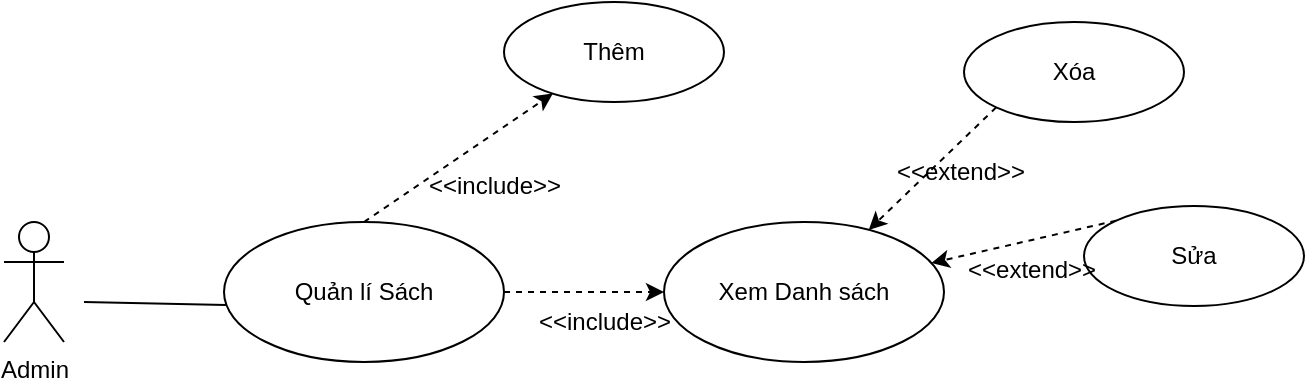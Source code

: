 <mxfile version="13.0.1" type="device" pages="12"><diagram name="Page-1" id="c4acf3e9-155e-7222-9cf6-157b1a14988f"><mxGraphModel dx="865" dy="431" grid="1" gridSize="10" guides="1" tooltips="1" connect="1" arrows="1" fold="1" page="1" pageScale="1" pageWidth="850" pageHeight="1100" background="#ffffff" math="0" shadow="0"><root><mxCell id="0"/><mxCell id="1" parent="0"/><mxCell id="jbD6sYAoawfKbjQrw2zP-99" value="Admin" style="shape=umlActor;verticalLabelPosition=bottom;labelBackgroundColor=#ffffff;verticalAlign=top;html=1;outlineConnect=0;" vertex="1" parent="1"><mxGeometry x="200" y="380" width="30" height="60" as="geometry"/></mxCell><mxCell id="jbD6sYAoawfKbjQrw2zP-100" value="Quản lí Sách" style="ellipse;whiteSpace=wrap;html=1;" vertex="1" parent="1"><mxGeometry x="310" y="380" width="140" height="70" as="geometry"/></mxCell><mxCell id="jbD6sYAoawfKbjQrw2zP-103" value="Xem Danh sách" style="ellipse;whiteSpace=wrap;html=1;" vertex="1" parent="1"><mxGeometry x="530" y="380" width="140" height="70" as="geometry"/></mxCell><mxCell id="jbD6sYAoawfKbjQrw2zP-104" value="Thêm" style="ellipse;whiteSpace=wrap;html=1;" vertex="1" parent="1"><mxGeometry x="450" y="270" width="110" height="50" as="geometry"/></mxCell><mxCell id="jbD6sYAoawfKbjQrw2zP-105" value="Xóa" style="ellipse;whiteSpace=wrap;html=1;" vertex="1" parent="1"><mxGeometry x="680" y="280" width="110" height="50" as="geometry"/></mxCell><mxCell id="jbD6sYAoawfKbjQrw2zP-106" value="Sửa" style="ellipse;whiteSpace=wrap;html=1;" vertex="1" parent="1"><mxGeometry x="740" y="372" width="110" height="50" as="geometry"/></mxCell><mxCell id="jbD6sYAoawfKbjQrw2zP-107" value="" style="endArrow=classic;html=1;strokeColor=#000000;exitX=1;exitY=0.5;exitDx=0;exitDy=0;entryX=0;entryY=0.5;entryDx=0;entryDy=0;dashed=1;" edge="1" parent="1" source="jbD6sYAoawfKbjQrw2zP-100" target="jbD6sYAoawfKbjQrw2zP-103"><mxGeometry width="50" height="50" relative="1" as="geometry"><mxPoint x="430" y="450" as="sourcePoint"/><mxPoint x="480" y="400" as="targetPoint"/></mxGeometry></mxCell><mxCell id="jbD6sYAoawfKbjQrw2zP-108" value="" style="endArrow=classic;html=1;strokeColor=#000000;exitX=0;exitY=1;exitDx=0;exitDy=0;dashed=1;" edge="1" parent="1" source="jbD6sYAoawfKbjQrw2zP-105" target="jbD6sYAoawfKbjQrw2zP-103"><mxGeometry width="50" height="50" relative="1" as="geometry"><mxPoint x="430" y="450" as="sourcePoint"/><mxPoint x="480" y="400" as="targetPoint"/></mxGeometry></mxCell><mxCell id="jbD6sYAoawfKbjQrw2zP-109" value="" style="endArrow=classic;html=1;strokeColor=#000000;exitX=0.5;exitY=0;exitDx=0;exitDy=0;dashed=1;" edge="1" parent="1" source="jbD6sYAoawfKbjQrw2zP-100" target="jbD6sYAoawfKbjQrw2zP-104"><mxGeometry width="50" height="50" relative="1" as="geometry"><mxPoint x="430" y="450" as="sourcePoint"/><mxPoint x="520" y="350" as="targetPoint"/></mxGeometry></mxCell><mxCell id="jbD6sYAoawfKbjQrw2zP-110" value="" style="endArrow=classic;html=1;strokeColor=#000000;exitX=0;exitY=0;exitDx=0;exitDy=0;dashed=1;" edge="1" parent="1" source="jbD6sYAoawfKbjQrw2zP-106" target="jbD6sYAoawfKbjQrw2zP-103"><mxGeometry width="50" height="50" relative="1" as="geometry"><mxPoint x="696.109" y="322.678" as="sourcePoint"/><mxPoint x="632.428" y="383.982" as="targetPoint"/><Array as="points"/></mxGeometry></mxCell><mxCell id="jbD6sYAoawfKbjQrw2zP-111" value="&amp;lt;&amp;lt;include&amp;gt;&amp;gt;" style="text;html=1;align=center;verticalAlign=middle;resizable=0;points=[];autosize=1;" vertex="1" parent="1"><mxGeometry x="405" y="352" width="80" height="20" as="geometry"/></mxCell><mxCell id="jbD6sYAoawfKbjQrw2zP-112" value="&amp;lt;&amp;lt;extend&amp;gt;&amp;gt;" style="text;html=1;align=center;verticalAlign=middle;resizable=0;points=[];autosize=1;" vertex="1" parent="1"><mxGeometry x="638" y="345" width="80" height="20" as="geometry"/></mxCell><mxCell id="jbD6sYAoawfKbjQrw2zP-113" value="&lt;!--StartFragment--&gt;&lt;span style=&quot;font-family: Helvetica; font-size: 12px; font-style: normal; font-variant-ligatures: normal; font-variant-caps: normal; font-weight: 400; letter-spacing: normal; orphans: 2; text-align: center; text-indent: 0px; text-transform: none; widows: 2; word-spacing: 0px; -webkit-text-stroke-width: 0px; text-decoration-style: initial; text-decoration-color: initial; float: none; display: inline !important;&quot;&gt;&amp;lt;&amp;lt;extend&amp;gt;&amp;gt;&lt;/span&gt;&lt;!--EndFragment--&gt;" style="text;whiteSpace=wrap;html=1;" vertex="1" parent="1"><mxGeometry x="680" y="390" width="70" height="20" as="geometry"/></mxCell><mxCell id="jbD6sYAoawfKbjQrw2zP-114" value="&amp;lt;&amp;lt;include&amp;gt;&amp;gt;" style="text;html=1;align=center;verticalAlign=middle;resizable=0;points=[];autosize=1;" vertex="1" parent="1"><mxGeometry x="460" y="420" width="80" height="20" as="geometry"/></mxCell><mxCell id="jbD6sYAoawfKbjQrw2zP-115" value="" style="endArrow=none;html=1;strokeColor=#000000;entryX=0.007;entryY=0.593;entryDx=0;entryDy=0;entryPerimeter=0;" edge="1" parent="1" target="jbD6sYAoawfKbjQrw2zP-100"><mxGeometry width="50" height="50" relative="1" as="geometry"><mxPoint x="240" y="420" as="sourcePoint"/><mxPoint x="500" y="400" as="targetPoint"/></mxGeometry></mxCell></root></mxGraphModel></diagram><diagram id="Wf-Vc-Rjgkbiqc6OMC97" name="Page-2"><mxGraphModel dx="1038" dy="517" grid="1" gridSize="10" guides="1" tooltips="1" connect="1" arrows="1" fold="1" page="1" pageScale="1" pageWidth="850" pageHeight="1100" math="0" shadow="0"><root><mxCell id="SxlWg1Un7skAPeyWXFh6-0"/><mxCell id="SxlWg1Un7skAPeyWXFh6-1" parent="SxlWg1Un7skAPeyWXFh6-0"/><mxCell id="NM6hofW1xX41K6NjBODS-0" value="Admin" style="shape=umlActor;verticalLabelPosition=bottom;labelBackgroundColor=#ffffff;verticalAlign=top;html=1;outlineConnect=0;" vertex="1" parent="SxlWg1Un7skAPeyWXFh6-1"><mxGeometry x="130" y="310" width="30" height="60" as="geometry"/></mxCell><mxCell id="NM6hofW1xX41K6NjBODS-1" value="Quản Lí Loại Sách" style="ellipse;whiteSpace=wrap;html=1;" vertex="1" parent="SxlWg1Un7skAPeyWXFh6-1"><mxGeometry x="240" y="310" width="140" height="70" as="geometry"/></mxCell><mxCell id="NM6hofW1xX41K6NjBODS-2" value="Xem Danh sách" style="ellipse;whiteSpace=wrap;html=1;" vertex="1" parent="SxlWg1Un7skAPeyWXFh6-1"><mxGeometry x="460" y="310" width="140" height="70" as="geometry"/></mxCell><mxCell id="NM6hofW1xX41K6NjBODS-3" value="Thêm" style="ellipse;whiteSpace=wrap;html=1;" vertex="1" parent="SxlWg1Un7skAPeyWXFh6-1"><mxGeometry x="380" y="200" width="110" height="50" as="geometry"/></mxCell><mxCell id="NM6hofW1xX41K6NjBODS-4" value="Xóa" style="ellipse;whiteSpace=wrap;html=1;" vertex="1" parent="SxlWg1Un7skAPeyWXFh6-1"><mxGeometry x="610" y="210" width="110" height="50" as="geometry"/></mxCell><mxCell id="NM6hofW1xX41K6NjBODS-5" value="Sửa" style="ellipse;whiteSpace=wrap;html=1;" vertex="1" parent="SxlWg1Un7skAPeyWXFh6-1"><mxGeometry x="670" y="302" width="110" height="50" as="geometry"/></mxCell><mxCell id="NM6hofW1xX41K6NjBODS-6" value="" style="endArrow=classic;html=1;strokeColor=#000000;exitX=1;exitY=0.5;exitDx=0;exitDy=0;entryX=0;entryY=0.5;entryDx=0;entryDy=0;dashed=1;" edge="1" parent="SxlWg1Un7skAPeyWXFh6-1" source="NM6hofW1xX41K6NjBODS-1" target="NM6hofW1xX41K6NjBODS-2"><mxGeometry width="50" height="50" relative="1" as="geometry"><mxPoint x="360" y="380" as="sourcePoint"/><mxPoint x="410" y="330" as="targetPoint"/></mxGeometry></mxCell><mxCell id="NM6hofW1xX41K6NjBODS-7" value="" style="endArrow=classic;html=1;strokeColor=#000000;exitX=0;exitY=1;exitDx=0;exitDy=0;dashed=1;" edge="1" parent="SxlWg1Un7skAPeyWXFh6-1" source="NM6hofW1xX41K6NjBODS-4" target="NM6hofW1xX41K6NjBODS-2"><mxGeometry width="50" height="50" relative="1" as="geometry"><mxPoint x="360" y="380" as="sourcePoint"/><mxPoint x="410" y="330" as="targetPoint"/></mxGeometry></mxCell><mxCell id="NM6hofW1xX41K6NjBODS-8" value="" style="endArrow=classic;html=1;strokeColor=#000000;exitX=0.5;exitY=0;exitDx=0;exitDy=0;dashed=1;" edge="1" parent="SxlWg1Un7skAPeyWXFh6-1" source="NM6hofW1xX41K6NjBODS-1" target="NM6hofW1xX41K6NjBODS-3"><mxGeometry width="50" height="50" relative="1" as="geometry"><mxPoint x="360" y="380" as="sourcePoint"/><mxPoint x="450" y="280" as="targetPoint"/></mxGeometry></mxCell><mxCell id="NM6hofW1xX41K6NjBODS-9" value="" style="endArrow=classic;html=1;strokeColor=#000000;exitX=0;exitY=0;exitDx=0;exitDy=0;dashed=1;" edge="1" parent="SxlWg1Un7skAPeyWXFh6-1" source="NM6hofW1xX41K6NjBODS-5" target="NM6hofW1xX41K6NjBODS-2"><mxGeometry width="50" height="50" relative="1" as="geometry"><mxPoint x="626.109" y="252.678" as="sourcePoint"/><mxPoint x="562.428" y="313.982" as="targetPoint"/><Array as="points"/></mxGeometry></mxCell><mxCell id="NM6hofW1xX41K6NjBODS-10" value="&amp;lt;&amp;lt;include&amp;gt;&amp;gt;" style="text;html=1;align=center;verticalAlign=middle;resizable=0;points=[];autosize=1;" vertex="1" parent="SxlWg1Un7skAPeyWXFh6-1"><mxGeometry x="335" y="282" width="80" height="20" as="geometry"/></mxCell><mxCell id="NM6hofW1xX41K6NjBODS-11" value="&amp;lt;&amp;lt;extend&amp;gt;&amp;gt;" style="text;html=1;align=center;verticalAlign=middle;resizable=0;points=[];autosize=1;" vertex="1" parent="SxlWg1Un7skAPeyWXFh6-1"><mxGeometry x="568" y="275" width="80" height="20" as="geometry"/></mxCell><mxCell id="NM6hofW1xX41K6NjBODS-12" value="&lt;!--StartFragment--&gt;&lt;span style=&quot;font-family: Helvetica; font-size: 12px; font-style: normal; font-variant-ligatures: normal; font-variant-caps: normal; font-weight: 400; letter-spacing: normal; orphans: 2; text-align: center; text-indent: 0px; text-transform: none; widows: 2; word-spacing: 0px; -webkit-text-stroke-width: 0px; text-decoration-style: initial; text-decoration-color: initial; float: none; display: inline !important;&quot;&gt;&amp;lt;&amp;lt;extend&amp;gt;&amp;gt;&lt;/span&gt;&lt;!--EndFragment--&gt;" style="text;whiteSpace=wrap;html=1;" vertex="1" parent="SxlWg1Un7skAPeyWXFh6-1"><mxGeometry x="610" y="320" width="70" height="20" as="geometry"/></mxCell><mxCell id="NM6hofW1xX41K6NjBODS-13" value="&amp;lt;&amp;lt;include&amp;gt;&amp;gt;" style="text;html=1;align=center;verticalAlign=middle;resizable=0;points=[];autosize=1;" vertex="1" parent="SxlWg1Un7skAPeyWXFh6-1"><mxGeometry x="390" y="350" width="80" height="20" as="geometry"/></mxCell><mxCell id="NM6hofW1xX41K6NjBODS-14" value="" style="endArrow=none;html=1;strokeColor=#000000;entryX=0.007;entryY=0.593;entryDx=0;entryDy=0;entryPerimeter=0;" edge="1" parent="SxlWg1Un7skAPeyWXFh6-1" target="NM6hofW1xX41K6NjBODS-1"><mxGeometry width="50" height="50" relative="1" as="geometry"><mxPoint x="170" y="350" as="sourcePoint"/><mxPoint x="430" y="330" as="targetPoint"/></mxGeometry></mxCell></root></mxGraphModel></diagram><diagram id="cdxRzJ8yLukEuLKAxQIX" name="Page-3"><mxGraphModel dx="1038" dy="517" grid="1" gridSize="10" guides="1" tooltips="1" connect="1" arrows="1" fold="1" page="1" pageScale="1" pageWidth="850" pageHeight="1100" math="0" shadow="0"><root><mxCell id="iSAUdA_kOxCw7tRsU_wF-0"/><mxCell id="iSAUdA_kOxCw7tRsU_wF-1" parent="iSAUdA_kOxCw7tRsU_wF-0"/><mxCell id="iSAUdA_kOxCw7tRsU_wF-2" value="Admin" style="shape=umlActor;verticalLabelPosition=bottom;labelBackgroundColor=#ffffff;verticalAlign=top;html=1;outlineConnect=0;" vertex="1" parent="iSAUdA_kOxCw7tRsU_wF-1"><mxGeometry x="160" y="290" width="30" height="60" as="geometry"/></mxCell><mxCell id="iSAUdA_kOxCw7tRsU_wF-3" value="Quản lí Nhà cung cấp" style="ellipse;whiteSpace=wrap;html=1;" vertex="1" parent="iSAUdA_kOxCw7tRsU_wF-1"><mxGeometry x="270" y="290" width="140" height="70" as="geometry"/></mxCell><mxCell id="iSAUdA_kOxCw7tRsU_wF-4" value="Xem Danh sách" style="ellipse;whiteSpace=wrap;html=1;" vertex="1" parent="iSAUdA_kOxCw7tRsU_wF-1"><mxGeometry x="490" y="290" width="140" height="70" as="geometry"/></mxCell><mxCell id="iSAUdA_kOxCw7tRsU_wF-5" value="Thêm" style="ellipse;whiteSpace=wrap;html=1;" vertex="1" parent="iSAUdA_kOxCw7tRsU_wF-1"><mxGeometry x="410" y="180" width="110" height="50" as="geometry"/></mxCell><mxCell id="iSAUdA_kOxCw7tRsU_wF-6" value="Xóa" style="ellipse;whiteSpace=wrap;html=1;" vertex="1" parent="iSAUdA_kOxCw7tRsU_wF-1"><mxGeometry x="640" y="190" width="110" height="50" as="geometry"/></mxCell><mxCell id="iSAUdA_kOxCw7tRsU_wF-7" value="Sửa" style="ellipse;whiteSpace=wrap;html=1;" vertex="1" parent="iSAUdA_kOxCw7tRsU_wF-1"><mxGeometry x="700" y="282" width="110" height="50" as="geometry"/></mxCell><mxCell id="iSAUdA_kOxCw7tRsU_wF-8" value="" style="endArrow=classic;html=1;strokeColor=#000000;exitX=1;exitY=0.5;exitDx=0;exitDy=0;entryX=0;entryY=0.5;entryDx=0;entryDy=0;dashed=1;" edge="1" parent="iSAUdA_kOxCw7tRsU_wF-1" source="iSAUdA_kOxCw7tRsU_wF-3" target="iSAUdA_kOxCw7tRsU_wF-4"><mxGeometry width="50" height="50" relative="1" as="geometry"><mxPoint x="390" y="360" as="sourcePoint"/><mxPoint x="440" y="310" as="targetPoint"/></mxGeometry></mxCell><mxCell id="iSAUdA_kOxCw7tRsU_wF-9" value="" style="endArrow=classic;html=1;strokeColor=#000000;exitX=0;exitY=1;exitDx=0;exitDy=0;dashed=1;" edge="1" parent="iSAUdA_kOxCw7tRsU_wF-1" source="iSAUdA_kOxCw7tRsU_wF-6" target="iSAUdA_kOxCw7tRsU_wF-4"><mxGeometry width="50" height="50" relative="1" as="geometry"><mxPoint x="390" y="360" as="sourcePoint"/><mxPoint x="440" y="310" as="targetPoint"/></mxGeometry></mxCell><mxCell id="iSAUdA_kOxCw7tRsU_wF-10" value="" style="endArrow=classic;html=1;strokeColor=#000000;exitX=0.5;exitY=0;exitDx=0;exitDy=0;dashed=1;" edge="1" parent="iSAUdA_kOxCw7tRsU_wF-1" source="iSAUdA_kOxCw7tRsU_wF-3" target="iSAUdA_kOxCw7tRsU_wF-5"><mxGeometry width="50" height="50" relative="1" as="geometry"><mxPoint x="390" y="360" as="sourcePoint"/><mxPoint x="480" y="260" as="targetPoint"/></mxGeometry></mxCell><mxCell id="iSAUdA_kOxCw7tRsU_wF-11" value="" style="endArrow=classic;html=1;strokeColor=#000000;exitX=0;exitY=0;exitDx=0;exitDy=0;dashed=1;" edge="1" parent="iSAUdA_kOxCw7tRsU_wF-1" source="iSAUdA_kOxCw7tRsU_wF-7" target="iSAUdA_kOxCw7tRsU_wF-4"><mxGeometry width="50" height="50" relative="1" as="geometry"><mxPoint x="656.109" y="232.678" as="sourcePoint"/><mxPoint x="592.428" y="293.982" as="targetPoint"/><Array as="points"/></mxGeometry></mxCell><mxCell id="iSAUdA_kOxCw7tRsU_wF-12" value="&amp;lt;&amp;lt;include&amp;gt;&amp;gt;" style="text;html=1;align=center;verticalAlign=middle;resizable=0;points=[];autosize=1;" vertex="1" parent="iSAUdA_kOxCw7tRsU_wF-1"><mxGeometry x="365" y="262" width="80" height="20" as="geometry"/></mxCell><mxCell id="iSAUdA_kOxCw7tRsU_wF-13" value="&amp;lt;&amp;lt;extend&amp;gt;&amp;gt;" style="text;html=1;align=center;verticalAlign=middle;resizable=0;points=[];autosize=1;" vertex="1" parent="iSAUdA_kOxCw7tRsU_wF-1"><mxGeometry x="598" y="255" width="80" height="20" as="geometry"/></mxCell><mxCell id="iSAUdA_kOxCw7tRsU_wF-14" value="&lt;!--StartFragment--&gt;&lt;span style=&quot;font-family: Helvetica; font-size: 12px; font-style: normal; font-variant-ligatures: normal; font-variant-caps: normal; font-weight: 400; letter-spacing: normal; orphans: 2; text-align: center; text-indent: 0px; text-transform: none; widows: 2; word-spacing: 0px; -webkit-text-stroke-width: 0px; text-decoration-style: initial; text-decoration-color: initial; float: none; display: inline !important;&quot;&gt;&amp;lt;&amp;lt;extend&amp;gt;&amp;gt;&lt;/span&gt;&lt;!--EndFragment--&gt;" style="text;whiteSpace=wrap;html=1;" vertex="1" parent="iSAUdA_kOxCw7tRsU_wF-1"><mxGeometry x="640" y="300" width="70" height="20" as="geometry"/></mxCell><mxCell id="iSAUdA_kOxCw7tRsU_wF-15" value="&amp;lt;&amp;lt;include&amp;gt;&amp;gt;" style="text;html=1;align=center;verticalAlign=middle;resizable=0;points=[];autosize=1;" vertex="1" parent="iSAUdA_kOxCw7tRsU_wF-1"><mxGeometry x="420" y="330" width="80" height="20" as="geometry"/></mxCell><mxCell id="iSAUdA_kOxCw7tRsU_wF-16" value="" style="endArrow=none;html=1;strokeColor=#000000;entryX=0.007;entryY=0.593;entryDx=0;entryDy=0;entryPerimeter=0;" edge="1" parent="iSAUdA_kOxCw7tRsU_wF-1" target="iSAUdA_kOxCw7tRsU_wF-3"><mxGeometry width="50" height="50" relative="1" as="geometry"><mxPoint x="200" y="330" as="sourcePoint"/><mxPoint x="460" y="310" as="targetPoint"/></mxGeometry></mxCell></root></mxGraphModel></diagram><diagram id="rJP5gF_G69ZTBEsstS2F" name="Page-4"><mxGraphModel dx="1038" dy="517" grid="1" gridSize="10" guides="1" tooltips="1" connect="1" arrows="1" fold="1" page="1" pageScale="1" pageWidth="850" pageHeight="1100" math="0" shadow="0"><root><mxCell id="4O3QzCVzomhBlYoW7ul7-0"/><mxCell id="4O3QzCVzomhBlYoW7ul7-1" parent="4O3QzCVzomhBlYoW7ul7-0"/><mxCell id="4O3QzCVzomhBlYoW7ul7-2" value="Admin" style="shape=umlActor;verticalLabelPosition=bottom;labelBackgroundColor=#ffffff;verticalAlign=top;html=1;outlineConnect=0;" vertex="1" parent="4O3QzCVzomhBlYoW7ul7-1"><mxGeometry x="160" y="290" width="30" height="60" as="geometry"/></mxCell><mxCell id="4O3QzCVzomhBlYoW7ul7-3" value="Quản lí NXB" style="ellipse;whiteSpace=wrap;html=1;" vertex="1" parent="4O3QzCVzomhBlYoW7ul7-1"><mxGeometry x="270" y="290" width="140" height="70" as="geometry"/></mxCell><mxCell id="4O3QzCVzomhBlYoW7ul7-4" value="Xem Danh sách" style="ellipse;whiteSpace=wrap;html=1;" vertex="1" parent="4O3QzCVzomhBlYoW7ul7-1"><mxGeometry x="490" y="290" width="140" height="70" as="geometry"/></mxCell><mxCell id="4O3QzCVzomhBlYoW7ul7-5" value="Thêm" style="ellipse;whiteSpace=wrap;html=1;" vertex="1" parent="4O3QzCVzomhBlYoW7ul7-1"><mxGeometry x="410" y="180" width="110" height="50" as="geometry"/></mxCell><mxCell id="4O3QzCVzomhBlYoW7ul7-6" value="Xóa" style="ellipse;whiteSpace=wrap;html=1;" vertex="1" parent="4O3QzCVzomhBlYoW7ul7-1"><mxGeometry x="640" y="190" width="110" height="50" as="geometry"/></mxCell><mxCell id="4O3QzCVzomhBlYoW7ul7-7" value="Sửa" style="ellipse;whiteSpace=wrap;html=1;" vertex="1" parent="4O3QzCVzomhBlYoW7ul7-1"><mxGeometry x="700" y="282" width="110" height="50" as="geometry"/></mxCell><mxCell id="4O3QzCVzomhBlYoW7ul7-8" value="" style="endArrow=classic;html=1;strokeColor=#000000;exitX=1;exitY=0.5;exitDx=0;exitDy=0;entryX=0;entryY=0.5;entryDx=0;entryDy=0;dashed=1;" edge="1" parent="4O3QzCVzomhBlYoW7ul7-1" source="4O3QzCVzomhBlYoW7ul7-3" target="4O3QzCVzomhBlYoW7ul7-4"><mxGeometry width="50" height="50" relative="1" as="geometry"><mxPoint x="390" y="360" as="sourcePoint"/><mxPoint x="440" y="310" as="targetPoint"/></mxGeometry></mxCell><mxCell id="4O3QzCVzomhBlYoW7ul7-9" value="" style="endArrow=classic;html=1;strokeColor=#000000;exitX=0;exitY=1;exitDx=0;exitDy=0;dashed=1;" edge="1" parent="4O3QzCVzomhBlYoW7ul7-1" source="4O3QzCVzomhBlYoW7ul7-6" target="4O3QzCVzomhBlYoW7ul7-4"><mxGeometry width="50" height="50" relative="1" as="geometry"><mxPoint x="390" y="360" as="sourcePoint"/><mxPoint x="440" y="310" as="targetPoint"/></mxGeometry></mxCell><mxCell id="4O3QzCVzomhBlYoW7ul7-10" value="" style="endArrow=classic;html=1;strokeColor=#000000;exitX=0.5;exitY=0;exitDx=0;exitDy=0;dashed=1;" edge="1" parent="4O3QzCVzomhBlYoW7ul7-1" source="4O3QzCVzomhBlYoW7ul7-3" target="4O3QzCVzomhBlYoW7ul7-5"><mxGeometry width="50" height="50" relative="1" as="geometry"><mxPoint x="390" y="360" as="sourcePoint"/><mxPoint x="480" y="260" as="targetPoint"/></mxGeometry></mxCell><mxCell id="4O3QzCVzomhBlYoW7ul7-11" value="" style="endArrow=classic;html=1;strokeColor=#000000;exitX=0;exitY=0;exitDx=0;exitDy=0;dashed=1;" edge="1" parent="4O3QzCVzomhBlYoW7ul7-1" source="4O3QzCVzomhBlYoW7ul7-7" target="4O3QzCVzomhBlYoW7ul7-4"><mxGeometry width="50" height="50" relative="1" as="geometry"><mxPoint x="656.109" y="232.678" as="sourcePoint"/><mxPoint x="592.428" y="293.982" as="targetPoint"/><Array as="points"/></mxGeometry></mxCell><mxCell id="4O3QzCVzomhBlYoW7ul7-12" value="&amp;lt;&amp;lt;include&amp;gt;&amp;gt;" style="text;html=1;align=center;verticalAlign=middle;resizable=0;points=[];autosize=1;" vertex="1" parent="4O3QzCVzomhBlYoW7ul7-1"><mxGeometry x="365" y="262" width="80" height="20" as="geometry"/></mxCell><mxCell id="4O3QzCVzomhBlYoW7ul7-13" value="&amp;lt;&amp;lt;extend&amp;gt;&amp;gt;" style="text;html=1;align=center;verticalAlign=middle;resizable=0;points=[];autosize=1;" vertex="1" parent="4O3QzCVzomhBlYoW7ul7-1"><mxGeometry x="598" y="255" width="80" height="20" as="geometry"/></mxCell><mxCell id="4O3QzCVzomhBlYoW7ul7-14" value="&lt;!--StartFragment--&gt;&lt;span style=&quot;font-family: Helvetica; font-size: 12px; font-style: normal; font-variant-ligatures: normal; font-variant-caps: normal; font-weight: 400; letter-spacing: normal; orphans: 2; text-align: center; text-indent: 0px; text-transform: none; widows: 2; word-spacing: 0px; -webkit-text-stroke-width: 0px; text-decoration-style: initial; text-decoration-color: initial; float: none; display: inline !important;&quot;&gt;&amp;lt;&amp;lt;extend&amp;gt;&amp;gt;&lt;/span&gt;&lt;!--EndFragment--&gt;" style="text;whiteSpace=wrap;html=1;" vertex="1" parent="4O3QzCVzomhBlYoW7ul7-1"><mxGeometry x="640" y="300" width="70" height="20" as="geometry"/></mxCell><mxCell id="4O3QzCVzomhBlYoW7ul7-15" value="&amp;lt;&amp;lt;include&amp;gt;&amp;gt;" style="text;html=1;align=center;verticalAlign=middle;resizable=0;points=[];autosize=1;" vertex="1" parent="4O3QzCVzomhBlYoW7ul7-1"><mxGeometry x="420" y="330" width="80" height="20" as="geometry"/></mxCell><mxCell id="4O3QzCVzomhBlYoW7ul7-16" value="" style="endArrow=none;html=1;strokeColor=#000000;entryX=0.007;entryY=0.593;entryDx=0;entryDy=0;entryPerimeter=0;" edge="1" parent="4O3QzCVzomhBlYoW7ul7-1" target="4O3QzCVzomhBlYoW7ul7-3"><mxGeometry width="50" height="50" relative="1" as="geometry"><mxPoint x="200" y="330" as="sourcePoint"/><mxPoint x="460" y="310" as="targetPoint"/></mxGeometry></mxCell></root></mxGraphModel></diagram><diagram id="_dqrVwtXA0xnr4QL7-l6" name="Page-5"><mxGraphModel dx="1038" dy="517" grid="1" gridSize="10" guides="1" tooltips="1" connect="1" arrows="1" fold="1" page="1" pageScale="1" pageWidth="850" pageHeight="1100" math="0" shadow="0"><root><mxCell id="k6FIVsydww4Mp2KOSmhl-0"/><mxCell id="k6FIVsydww4Mp2KOSmhl-1" parent="k6FIVsydww4Mp2KOSmhl-0"/><mxCell id="k6FIVsydww4Mp2KOSmhl-2" value="Admin" style="shape=umlActor;verticalLabelPosition=bottom;labelBackgroundColor=#ffffff;verticalAlign=top;html=1;outlineConnect=0;" vertex="1" parent="k6FIVsydww4Mp2KOSmhl-1"><mxGeometry x="160" y="290" width="30" height="60" as="geometry"/></mxCell><mxCell id="k6FIVsydww4Mp2KOSmhl-3" value="Quản lí tài khoản" style="ellipse;whiteSpace=wrap;html=1;" vertex="1" parent="k6FIVsydww4Mp2KOSmhl-1"><mxGeometry x="270" y="290" width="140" height="70" as="geometry"/></mxCell><mxCell id="k6FIVsydww4Mp2KOSmhl-4" value="Xem Danh sách" style="ellipse;whiteSpace=wrap;html=1;" vertex="1" parent="k6FIVsydww4Mp2KOSmhl-1"><mxGeometry x="490" y="290" width="140" height="70" as="geometry"/></mxCell><mxCell id="k6FIVsydww4Mp2KOSmhl-5" value="Thêm" style="ellipse;whiteSpace=wrap;html=1;" vertex="1" parent="k6FIVsydww4Mp2KOSmhl-1"><mxGeometry x="370" y="160" width="110" height="50" as="geometry"/></mxCell><mxCell id="k6FIVsydww4Mp2KOSmhl-6" value="Xóa" style="ellipse;whiteSpace=wrap;html=1;" vertex="1" parent="k6FIVsydww4Mp2KOSmhl-1"><mxGeometry x="640" y="190" width="110" height="50" as="geometry"/></mxCell><mxCell id="k6FIVsydww4Mp2KOSmhl-7" value="Sửa" style="ellipse;whiteSpace=wrap;html=1;" vertex="1" parent="k6FIVsydww4Mp2KOSmhl-1"><mxGeometry x="700" y="282" width="110" height="50" as="geometry"/></mxCell><mxCell id="k6FIVsydww4Mp2KOSmhl-8" value="" style="endArrow=classic;html=1;strokeColor=#000000;exitX=1;exitY=0.5;exitDx=0;exitDy=0;entryX=0;entryY=0.5;entryDx=0;entryDy=0;dashed=1;" edge="1" parent="k6FIVsydww4Mp2KOSmhl-1" source="k6FIVsydww4Mp2KOSmhl-3" target="k6FIVsydww4Mp2KOSmhl-4"><mxGeometry width="50" height="50" relative="1" as="geometry"><mxPoint x="390" y="360" as="sourcePoint"/><mxPoint x="440" y="310" as="targetPoint"/></mxGeometry></mxCell><mxCell id="k6FIVsydww4Mp2KOSmhl-9" value="" style="endArrow=classic;html=1;strokeColor=#000000;exitX=0;exitY=1;exitDx=0;exitDy=0;dashed=1;" edge="1" parent="k6FIVsydww4Mp2KOSmhl-1" source="k6FIVsydww4Mp2KOSmhl-6" target="k6FIVsydww4Mp2KOSmhl-4"><mxGeometry width="50" height="50" relative="1" as="geometry"><mxPoint x="390" y="360" as="sourcePoint"/><mxPoint x="440" y="310" as="targetPoint"/></mxGeometry></mxCell><mxCell id="k6FIVsydww4Mp2KOSmhl-10" value="" style="endArrow=classic;html=1;strokeColor=#000000;exitX=0.5;exitY=0;exitDx=0;exitDy=0;dashed=1;" edge="1" parent="k6FIVsydww4Mp2KOSmhl-1" source="k6FIVsydww4Mp2KOSmhl-3" target="k6FIVsydww4Mp2KOSmhl-5"><mxGeometry width="50" height="50" relative="1" as="geometry"><mxPoint x="390" y="360" as="sourcePoint"/><mxPoint x="480" y="260" as="targetPoint"/></mxGeometry></mxCell><mxCell id="k6FIVsydww4Mp2KOSmhl-11" value="" style="endArrow=classic;html=1;strokeColor=#000000;exitX=0;exitY=0;exitDx=0;exitDy=0;dashed=1;" edge="1" parent="k6FIVsydww4Mp2KOSmhl-1" source="k6FIVsydww4Mp2KOSmhl-7" target="k6FIVsydww4Mp2KOSmhl-4"><mxGeometry width="50" height="50" relative="1" as="geometry"><mxPoint x="656.109" y="232.678" as="sourcePoint"/><mxPoint x="592.428" y="293.982" as="targetPoint"/><Array as="points"/></mxGeometry></mxCell><mxCell id="k6FIVsydww4Mp2KOSmhl-12" value="&amp;lt;&amp;lt;include&amp;gt;&amp;gt;" style="text;html=1;align=center;verticalAlign=middle;resizable=0;points=[];autosize=1;" vertex="1" parent="k6FIVsydww4Mp2KOSmhl-1"><mxGeometry x="365" y="262" width="80" height="20" as="geometry"/></mxCell><mxCell id="k6FIVsydww4Mp2KOSmhl-13" value="&amp;lt;&amp;lt;extend&amp;gt;&amp;gt;" style="text;html=1;align=center;verticalAlign=middle;resizable=0;points=[];autosize=1;" vertex="1" parent="k6FIVsydww4Mp2KOSmhl-1"><mxGeometry x="598" y="255" width="80" height="20" as="geometry"/></mxCell><mxCell id="k6FIVsydww4Mp2KOSmhl-14" value="&lt;!--StartFragment--&gt;&lt;span style=&quot;font-family: Helvetica; font-size: 12px; font-style: normal; font-variant-ligatures: normal; font-variant-caps: normal; font-weight: 400; letter-spacing: normal; orphans: 2; text-align: center; text-indent: 0px; text-transform: none; widows: 2; word-spacing: 0px; -webkit-text-stroke-width: 0px; text-decoration-style: initial; text-decoration-color: initial; float: none; display: inline !important;&quot;&gt;&amp;lt;&amp;lt;extend&amp;gt;&amp;gt;&lt;/span&gt;&lt;!--EndFragment--&gt;" style="text;whiteSpace=wrap;html=1;" vertex="1" parent="k6FIVsydww4Mp2KOSmhl-1"><mxGeometry x="640" y="300" width="70" height="20" as="geometry"/></mxCell><mxCell id="k6FIVsydww4Mp2KOSmhl-15" value="&amp;lt;&amp;lt;include&amp;gt;&amp;gt;" style="text;html=1;align=center;verticalAlign=middle;resizable=0;points=[];autosize=1;" vertex="1" parent="k6FIVsydww4Mp2KOSmhl-1"><mxGeometry x="420" y="330" width="80" height="20" as="geometry"/></mxCell><mxCell id="k6FIVsydww4Mp2KOSmhl-16" value="" style="endArrow=none;html=1;strokeColor=#000000;entryX=0.007;entryY=0.593;entryDx=0;entryDy=0;entryPerimeter=0;" edge="1" parent="k6FIVsydww4Mp2KOSmhl-1" target="k6FIVsydww4Mp2KOSmhl-3"><mxGeometry width="50" height="50" relative="1" as="geometry"><mxPoint x="200" y="330" as="sourcePoint"/><mxPoint x="460" y="310" as="targetPoint"/></mxGeometry></mxCell></root></mxGraphModel></diagram><diagram id="EGq_CGknI8vQ-nsxzfCn" name="Page-6"><mxGraphModel dx="1038" dy="517" grid="1" gridSize="10" guides="1" tooltips="1" connect="1" arrows="1" fold="1" page="1" pageScale="1" pageWidth="850" pageHeight="1100" math="0" shadow="0"><root><mxCell id="RVVx00Jl1PxXXY42wlV4-0"/><mxCell id="RVVx00Jl1PxXXY42wlV4-1" parent="RVVx00Jl1PxXXY42wlV4-0"/><mxCell id="SjxvYk7r8lFGbj4Ly-X8-0" value="Admin" style="shape=umlActor;verticalLabelPosition=bottom;labelBackgroundColor=#ffffff;verticalAlign=top;html=1;outlineConnect=0;" vertex="1" parent="RVVx00Jl1PxXXY42wlV4-1"><mxGeometry x="160" y="290" width="30" height="60" as="geometry"/></mxCell><mxCell id="SjxvYk7r8lFGbj4Ly-X8-1" value="quản lí hóa đơn" style="ellipse;whiteSpace=wrap;html=1;" vertex="1" parent="RVVx00Jl1PxXXY42wlV4-1"><mxGeometry x="270" y="290" width="140" height="70" as="geometry"/></mxCell><mxCell id="SjxvYk7r8lFGbj4Ly-X8-2" value="Xem Danh sách" style="ellipse;whiteSpace=wrap;html=1;" vertex="1" parent="RVVx00Jl1PxXXY42wlV4-1"><mxGeometry x="490" y="290" width="140" height="70" as="geometry"/></mxCell><mxCell id="SjxvYk7r8lFGbj4Ly-X8-4" value="Xóa" style="ellipse;whiteSpace=wrap;html=1;" vertex="1" parent="RVVx00Jl1PxXXY42wlV4-1"><mxGeometry x="640" y="190" width="110" height="50" as="geometry"/></mxCell><mxCell id="SjxvYk7r8lFGbj4Ly-X8-5" value="Thống kê" style="ellipse;whiteSpace=wrap;html=1;" vertex="1" parent="RVVx00Jl1PxXXY42wlV4-1"><mxGeometry x="700" y="282" width="110" height="50" as="geometry"/></mxCell><mxCell id="SjxvYk7r8lFGbj4Ly-X8-6" value="" style="endArrow=classic;html=1;strokeColor=#000000;exitX=1;exitY=0.5;exitDx=0;exitDy=0;entryX=0;entryY=0.5;entryDx=0;entryDy=0;dashed=1;" edge="1" parent="RVVx00Jl1PxXXY42wlV4-1" source="SjxvYk7r8lFGbj4Ly-X8-1" target="SjxvYk7r8lFGbj4Ly-X8-2"><mxGeometry width="50" height="50" relative="1" as="geometry"><mxPoint x="390" y="360" as="sourcePoint"/><mxPoint x="440" y="310" as="targetPoint"/></mxGeometry></mxCell><mxCell id="SjxvYk7r8lFGbj4Ly-X8-7" value="" style="endArrow=classic;html=1;strokeColor=#000000;exitX=0;exitY=1;exitDx=0;exitDy=0;dashed=1;" edge="1" parent="RVVx00Jl1PxXXY42wlV4-1" source="SjxvYk7r8lFGbj4Ly-X8-4" target="SjxvYk7r8lFGbj4Ly-X8-2"><mxGeometry width="50" height="50" relative="1" as="geometry"><mxPoint x="390" y="360" as="sourcePoint"/><mxPoint x="440" y="310" as="targetPoint"/></mxGeometry></mxCell><mxCell id="SjxvYk7r8lFGbj4Ly-X8-9" value="" style="endArrow=classic;html=1;strokeColor=#000000;exitX=0;exitY=0;exitDx=0;exitDy=0;dashed=1;" edge="1" parent="RVVx00Jl1PxXXY42wlV4-1" source="SjxvYk7r8lFGbj4Ly-X8-5" target="SjxvYk7r8lFGbj4Ly-X8-2"><mxGeometry width="50" height="50" relative="1" as="geometry"><mxPoint x="656.109" y="232.678" as="sourcePoint"/><mxPoint x="592.428" y="293.982" as="targetPoint"/><Array as="points"/></mxGeometry></mxCell><mxCell id="SjxvYk7r8lFGbj4Ly-X8-11" value="&amp;lt;&amp;lt;extend&amp;gt;&amp;gt;" style="text;html=1;align=center;verticalAlign=middle;resizable=0;points=[];autosize=1;" vertex="1" parent="RVVx00Jl1PxXXY42wlV4-1"><mxGeometry x="598" y="255" width="80" height="20" as="geometry"/></mxCell><mxCell id="SjxvYk7r8lFGbj4Ly-X8-12" value="&lt;!--StartFragment--&gt;&lt;span style=&quot;font-family: Helvetica; font-size: 12px; font-style: normal; font-variant-ligatures: normal; font-variant-caps: normal; font-weight: 400; letter-spacing: normal; orphans: 2; text-align: center; text-indent: 0px; text-transform: none; widows: 2; word-spacing: 0px; -webkit-text-stroke-width: 0px; text-decoration-style: initial; text-decoration-color: initial; float: none; display: inline !important;&quot;&gt;&amp;lt;&amp;lt;extend&amp;gt;&amp;gt;&lt;/span&gt;&lt;!--EndFragment--&gt;" style="text;whiteSpace=wrap;html=1;" vertex="1" parent="RVVx00Jl1PxXXY42wlV4-1"><mxGeometry x="640" y="300" width="70" height="20" as="geometry"/></mxCell><mxCell id="SjxvYk7r8lFGbj4Ly-X8-13" value="&amp;lt;&amp;lt;include&amp;gt;&amp;gt;" style="text;html=1;align=center;verticalAlign=middle;resizable=0;points=[];autosize=1;" vertex="1" parent="RVVx00Jl1PxXXY42wlV4-1"><mxGeometry x="400" y="330" width="80" height="20" as="geometry"/></mxCell><mxCell id="SjxvYk7r8lFGbj4Ly-X8-14" value="" style="endArrow=none;html=1;strokeColor=#000000;entryX=0.007;entryY=0.593;entryDx=0;entryDy=0;entryPerimeter=0;" edge="1" parent="RVVx00Jl1PxXXY42wlV4-1" target="SjxvYk7r8lFGbj4Ly-X8-1"><mxGeometry width="50" height="50" relative="1" as="geometry"><mxPoint x="200" y="330" as="sourcePoint"/><mxPoint x="460" y="310" as="targetPoint"/></mxGeometry></mxCell></root></mxGraphModel></diagram><diagram id="0tWI4Aitwl70nO6W_zv-" name="Page-7"><mxGraphModel dx="1038" dy="517" grid="1" gridSize="10" guides="1" tooltips="1" connect="1" arrows="1" fold="1" page="1" pageScale="1" pageWidth="850" pageHeight="1100" math="0" shadow="0"><root><mxCell id="sx7s8W0xPyTnWStEcN66-0"/><mxCell id="sx7s8W0xPyTnWStEcN66-1" parent="sx7s8W0xPyTnWStEcN66-0"/><mxCell id="sx7s8W0xPyTnWStEcN66-2" value="Admin" style="shape=umlActor;verticalLabelPosition=bottom;labelBackgroundColor=#ffffff;verticalAlign=top;html=1;outlineConnect=0;" vertex="1" parent="sx7s8W0xPyTnWStEcN66-1"><mxGeometry x="160" y="290" width="30" height="60" as="geometry"/></mxCell><mxCell id="sx7s8W0xPyTnWStEcN66-3" value="Quản lí khuyến mãi" style="ellipse;whiteSpace=wrap;html=1;" vertex="1" parent="sx7s8W0xPyTnWStEcN66-1"><mxGeometry x="270" y="290" width="140" height="70" as="geometry"/></mxCell><mxCell id="sx7s8W0xPyTnWStEcN66-4" value="Xem Danh sách" style="ellipse;whiteSpace=wrap;html=1;" vertex="1" parent="sx7s8W0xPyTnWStEcN66-1"><mxGeometry x="490" y="290" width="140" height="70" as="geometry"/></mxCell><mxCell id="sx7s8W0xPyTnWStEcN66-5" value="Thêm" style="ellipse;whiteSpace=wrap;html=1;" vertex="1" parent="sx7s8W0xPyTnWStEcN66-1"><mxGeometry x="370" y="160" width="110" height="50" as="geometry"/></mxCell><mxCell id="sx7s8W0xPyTnWStEcN66-6" value="Xóa" style="ellipse;whiteSpace=wrap;html=1;" vertex="1" parent="sx7s8W0xPyTnWStEcN66-1"><mxGeometry x="640" y="190" width="110" height="50" as="geometry"/></mxCell><mxCell id="sx7s8W0xPyTnWStEcN66-7" value="Sửa" style="ellipse;whiteSpace=wrap;html=1;" vertex="1" parent="sx7s8W0xPyTnWStEcN66-1"><mxGeometry x="700" y="282" width="110" height="50" as="geometry"/></mxCell><mxCell id="sx7s8W0xPyTnWStEcN66-8" value="" style="endArrow=classic;html=1;strokeColor=#000000;exitX=1;exitY=0.5;exitDx=0;exitDy=0;entryX=0;entryY=0.5;entryDx=0;entryDy=0;dashed=1;" edge="1" parent="sx7s8W0xPyTnWStEcN66-1" source="sx7s8W0xPyTnWStEcN66-3" target="sx7s8W0xPyTnWStEcN66-4"><mxGeometry width="50" height="50" relative="1" as="geometry"><mxPoint x="390" y="360" as="sourcePoint"/><mxPoint x="440" y="310" as="targetPoint"/></mxGeometry></mxCell><mxCell id="sx7s8W0xPyTnWStEcN66-9" value="" style="endArrow=classic;html=1;strokeColor=#000000;exitX=0;exitY=1;exitDx=0;exitDy=0;dashed=1;" edge="1" parent="sx7s8W0xPyTnWStEcN66-1" source="sx7s8W0xPyTnWStEcN66-6" target="sx7s8W0xPyTnWStEcN66-4"><mxGeometry width="50" height="50" relative="1" as="geometry"><mxPoint x="390" y="360" as="sourcePoint"/><mxPoint x="440" y="310" as="targetPoint"/></mxGeometry></mxCell><mxCell id="sx7s8W0xPyTnWStEcN66-10" value="" style="endArrow=classic;html=1;strokeColor=#000000;exitX=0.5;exitY=0;exitDx=0;exitDy=0;dashed=1;" edge="1" parent="sx7s8W0xPyTnWStEcN66-1" source="sx7s8W0xPyTnWStEcN66-3" target="sx7s8W0xPyTnWStEcN66-5"><mxGeometry width="50" height="50" relative="1" as="geometry"><mxPoint x="390" y="360" as="sourcePoint"/><mxPoint x="480" y="260" as="targetPoint"/></mxGeometry></mxCell><mxCell id="sx7s8W0xPyTnWStEcN66-11" value="" style="endArrow=classic;html=1;strokeColor=#000000;exitX=0;exitY=0;exitDx=0;exitDy=0;dashed=1;" edge="1" parent="sx7s8W0xPyTnWStEcN66-1" source="sx7s8W0xPyTnWStEcN66-7" target="sx7s8W0xPyTnWStEcN66-4"><mxGeometry width="50" height="50" relative="1" as="geometry"><mxPoint x="656.109" y="232.678" as="sourcePoint"/><mxPoint x="592.428" y="293.982" as="targetPoint"/><Array as="points"/></mxGeometry></mxCell><mxCell id="sx7s8W0xPyTnWStEcN66-12" value="&amp;lt;&amp;lt;include&amp;gt;&amp;gt;" style="text;html=1;align=center;verticalAlign=middle;resizable=0;points=[];autosize=1;" vertex="1" parent="sx7s8W0xPyTnWStEcN66-1"><mxGeometry x="365" y="262" width="80" height="20" as="geometry"/></mxCell><mxCell id="sx7s8W0xPyTnWStEcN66-13" value="&amp;lt;&amp;lt;extend&amp;gt;&amp;gt;" style="text;html=1;align=center;verticalAlign=middle;resizable=0;points=[];autosize=1;" vertex="1" parent="sx7s8W0xPyTnWStEcN66-1"><mxGeometry x="598" y="255" width="80" height="20" as="geometry"/></mxCell><mxCell id="sx7s8W0xPyTnWStEcN66-14" value="&lt;!--StartFragment--&gt;&lt;span style=&quot;font-family: Helvetica; font-size: 12px; font-style: normal; font-variant-ligatures: normal; font-variant-caps: normal; font-weight: 400; letter-spacing: normal; orphans: 2; text-align: center; text-indent: 0px; text-transform: none; widows: 2; word-spacing: 0px; -webkit-text-stroke-width: 0px; text-decoration-style: initial; text-decoration-color: initial; float: none; display: inline !important;&quot;&gt;&amp;lt;&amp;lt;extend&amp;gt;&amp;gt;&lt;/span&gt;&lt;!--EndFragment--&gt;" style="text;whiteSpace=wrap;html=1;" vertex="1" parent="sx7s8W0xPyTnWStEcN66-1"><mxGeometry x="640" y="300" width="70" height="20" as="geometry"/></mxCell><mxCell id="sx7s8W0xPyTnWStEcN66-15" value="&amp;lt;&amp;lt;include&amp;gt;&amp;gt;" style="text;html=1;align=center;verticalAlign=middle;resizable=0;points=[];autosize=1;" vertex="1" parent="sx7s8W0xPyTnWStEcN66-1"><mxGeometry x="410" y="330" width="80" height="20" as="geometry"/></mxCell><mxCell id="sx7s8W0xPyTnWStEcN66-16" value="" style="endArrow=none;html=1;strokeColor=#000000;entryX=0.007;entryY=0.593;entryDx=0;entryDy=0;entryPerimeter=0;" edge="1" parent="sx7s8W0xPyTnWStEcN66-1" target="sx7s8W0xPyTnWStEcN66-3"><mxGeometry width="50" height="50" relative="1" as="geometry"><mxPoint x="200" y="330" as="sourcePoint"/><mxPoint x="460" y="310" as="targetPoint"/></mxGeometry></mxCell></root></mxGraphModel></diagram><diagram id="o-ChFNnGlaqnexZwUasv" name="Page-8"><mxGraphModel dx="1038" dy="517" grid="1" gridSize="10" guides="1" tooltips="1" connect="1" arrows="1" fold="1" page="1" pageScale="1" pageWidth="850" pageHeight="1100" math="0" shadow="0"><root><mxCell id="etM-72sfn_a5VtIR3y_a-0"/><mxCell id="etM-72sfn_a5VtIR3y_a-1" parent="etM-72sfn_a5VtIR3y_a-0"/><mxCell id="etM-72sfn_a5VtIR3y_a-2" value="Nhân Viên" style="shape=umlActor;verticalLabelPosition=bottom;labelBackgroundColor=#ffffff;verticalAlign=top;html=1;outlineConnect=0;" vertex="1" parent="etM-72sfn_a5VtIR3y_a-1"><mxGeometry x="160" y="290" width="30" height="60" as="geometry"/></mxCell><mxCell id="etM-72sfn_a5VtIR3y_a-3" value="Quản lí phản hồi" style="ellipse;whiteSpace=wrap;html=1;" vertex="1" parent="etM-72sfn_a5VtIR3y_a-1"><mxGeometry x="270" y="290" width="140" height="70" as="geometry"/></mxCell><mxCell id="etM-72sfn_a5VtIR3y_a-4" value="Trả lời phản hồi" style="ellipse;whiteSpace=wrap;html=1;" vertex="1" parent="etM-72sfn_a5VtIR3y_a-1"><mxGeometry x="490" y="290" width="140" height="70" as="geometry"/></mxCell><mxCell id="etM-72sfn_a5VtIR3y_a-8" value="" style="endArrow=classic;html=1;strokeColor=#000000;entryX=1;entryY=0.5;entryDx=0;entryDy=0;dashed=1;exitX=0;exitY=0.5;exitDx=0;exitDy=0;" edge="1" parent="etM-72sfn_a5VtIR3y_a-1" source="etM-72sfn_a5VtIR3y_a-4" target="etM-72sfn_a5VtIR3y_a-3"><mxGeometry width="50" height="50" relative="1" as="geometry"><mxPoint x="490" y="270" as="sourcePoint"/><mxPoint x="440" y="310" as="targetPoint"/></mxGeometry></mxCell><mxCell id="etM-72sfn_a5VtIR3y_a-15" value="&amp;lt;&amp;lt;extend&amp;gt;&amp;gt;" style="text;html=1;align=center;verticalAlign=middle;resizable=0;points=[];autosize=1;" vertex="1" parent="etM-72sfn_a5VtIR3y_a-1"><mxGeometry x="410" y="330" width="80" height="20" as="geometry"/></mxCell><mxCell id="etM-72sfn_a5VtIR3y_a-16" value="" style="endArrow=none;html=1;strokeColor=#000000;entryX=0.007;entryY=0.593;entryDx=0;entryDy=0;entryPerimeter=0;" edge="1" parent="etM-72sfn_a5VtIR3y_a-1" target="etM-72sfn_a5VtIR3y_a-3"><mxGeometry width="50" height="50" relative="1" as="geometry"><mxPoint x="200" y="330" as="sourcePoint"/><mxPoint x="460" y="310" as="targetPoint"/></mxGeometry></mxCell></root></mxGraphModel></diagram><diagram id="mnouYzPwgaJxr7g4UqF7" name="Page-9"><mxGraphModel dx="1038" dy="517" grid="1" gridSize="10" guides="1" tooltips="1" connect="1" arrows="1" fold="1" page="1" pageScale="1" pageWidth="850" pageHeight="1100" math="0" shadow="0"><root><mxCell id="Bn-5CJ-6ls571k2wbiw2-0"/><mxCell id="Bn-5CJ-6ls571k2wbiw2-1" parent="Bn-5CJ-6ls571k2wbiw2-0"/><mxCell id="MatBABd9B9GSsO2w9dGw-6" value="Nhân Viên" style="shape=umlActor;verticalLabelPosition=bottom;labelBackgroundColor=#ffffff;verticalAlign=top;html=1;outlineConnect=0;" vertex="1" parent="Bn-5CJ-6ls571k2wbiw2-1"><mxGeometry x="170" y="300" width="30" height="60" as="geometry"/></mxCell><mxCell id="MatBABd9B9GSsO2w9dGw-7" value="Phản Hồi" style="ellipse;whiteSpace=wrap;html=1;" vertex="1" parent="Bn-5CJ-6ls571k2wbiw2-1"><mxGeometry x="280" y="300" width="140" height="70" as="geometry"/></mxCell><mxCell id="MatBABd9B9GSsO2w9dGw-8" value="Gửi" style="ellipse;whiteSpace=wrap;html=1;" vertex="1" parent="Bn-5CJ-6ls571k2wbiw2-1"><mxGeometry x="500" y="300" width="140" height="70" as="geometry"/></mxCell><mxCell id="MatBABd9B9GSsO2w9dGw-9" value="" style="endArrow=classic;html=1;strokeColor=#000000;entryX=1;entryY=0.5;entryDx=0;entryDy=0;dashed=1;exitX=0;exitY=0.5;exitDx=0;exitDy=0;" edge="1" parent="Bn-5CJ-6ls571k2wbiw2-1" source="MatBABd9B9GSsO2w9dGw-8" target="MatBABd9B9GSsO2w9dGw-7"><mxGeometry width="50" height="50" relative="1" as="geometry"><mxPoint x="500" y="280" as="sourcePoint"/><mxPoint x="450" y="320" as="targetPoint"/></mxGeometry></mxCell><mxCell id="MatBABd9B9GSsO2w9dGw-10" value="&amp;lt;&amp;lt;extend&amp;gt;&amp;gt;" style="text;html=1;align=center;verticalAlign=middle;resizable=0;points=[];autosize=1;" vertex="1" parent="Bn-5CJ-6ls571k2wbiw2-1"><mxGeometry x="420" y="340" width="80" height="20" as="geometry"/></mxCell><mxCell id="MatBABd9B9GSsO2w9dGw-11" value="" style="endArrow=none;html=1;strokeColor=#000000;entryX=0.007;entryY=0.593;entryDx=0;entryDy=0;entryPerimeter=0;" edge="1" parent="Bn-5CJ-6ls571k2wbiw2-1" target="MatBABd9B9GSsO2w9dGw-7"><mxGeometry width="50" height="50" relative="1" as="geometry"><mxPoint x="210" y="340" as="sourcePoint"/><mxPoint x="470" y="320" as="targetPoint"/></mxGeometry></mxCell></root></mxGraphModel></diagram><diagram id="3OQDrp1VKljLRNs7XPgC" name="Page-10"><mxGraphModel dx="1038" dy="517" grid="1" gridSize="10" guides="1" tooltips="1" connect="1" arrows="1" fold="1" page="1" pageScale="1" pageWidth="850" pageHeight="1100" math="0" shadow="0"><root><mxCell id="f_FnilJrsAUD-kkD1Ux_-0"/><mxCell id="f_FnilJrsAUD-kkD1Ux_-1" parent="f_FnilJrsAUD-kkD1Ux_-0"/><mxCell id="f_FnilJrsAUD-kkD1Ux_-2" value="Nhân Viên" style="shape=umlActor;verticalLabelPosition=bottom;labelBackgroundColor=#ffffff;verticalAlign=top;html=1;outlineConnect=0;" vertex="1" parent="f_FnilJrsAUD-kkD1Ux_-1"><mxGeometry x="170" y="300" width="30" height="60" as="geometry"/></mxCell><mxCell id="f_FnilJrsAUD-kkD1Ux_-3" value="Quản lí thông tin cá nhân" style="ellipse;whiteSpace=wrap;html=1;" vertex="1" parent="f_FnilJrsAUD-kkD1Ux_-1"><mxGeometry x="280" y="300" width="140" height="70" as="geometry"/></mxCell><mxCell id="f_FnilJrsAUD-kkD1Ux_-4" value="Trả lời phản hồi" style="ellipse;whiteSpace=wrap;html=1;" vertex="1" parent="f_FnilJrsAUD-kkD1Ux_-1"><mxGeometry x="500" y="300" width="140" height="70" as="geometry"/></mxCell><mxCell id="f_FnilJrsAUD-kkD1Ux_-5" value="" style="endArrow=classic;html=1;strokeColor=#000000;entryX=1;entryY=0.5;entryDx=0;entryDy=0;dashed=1;exitX=0;exitY=0.5;exitDx=0;exitDy=0;" edge="1" parent="f_FnilJrsAUD-kkD1Ux_-1" source="f_FnilJrsAUD-kkD1Ux_-4" target="f_FnilJrsAUD-kkD1Ux_-3"><mxGeometry width="50" height="50" relative="1" as="geometry"><mxPoint x="500" y="280" as="sourcePoint"/><mxPoint x="450" y="320" as="targetPoint"/></mxGeometry></mxCell><mxCell id="f_FnilJrsAUD-kkD1Ux_-6" value="&amp;lt;&amp;lt;extend&amp;gt;&amp;gt;" style="text;html=1;align=center;verticalAlign=middle;resizable=0;points=[];autosize=1;" vertex="1" parent="f_FnilJrsAUD-kkD1Ux_-1"><mxGeometry x="420" y="340" width="80" height="20" as="geometry"/></mxCell><mxCell id="f_FnilJrsAUD-kkD1Ux_-7" value="" style="endArrow=none;html=1;strokeColor=#000000;entryX=0.007;entryY=0.593;entryDx=0;entryDy=0;entryPerimeter=0;" edge="1" parent="f_FnilJrsAUD-kkD1Ux_-1" target="f_FnilJrsAUD-kkD1Ux_-3"><mxGeometry width="50" height="50" relative="1" as="geometry"><mxPoint x="210" y="340" as="sourcePoint"/><mxPoint x="470" y="320" as="targetPoint"/></mxGeometry></mxCell></root></mxGraphModel></diagram><diagram id="H6pDZhVTolgp2IBHgB1U" name="Page-11"><mxGraphModel dx="1038" dy="517" grid="1" gridSize="10" guides="1" tooltips="1" connect="1" arrows="1" fold="1" page="1" pageScale="1" pageWidth="850" pageHeight="1100" math="0" shadow="0"><root><mxCell id="OD-nlV4XCWCLGG0mKR57-0"/><mxCell id="OD-nlV4XCWCLGG0mKR57-1" parent="OD-nlV4XCWCLGG0mKR57-0"/><mxCell id="Sgd5kw_8XNyDCI7ea2sJ-0" value="Khách" style="shape=umlActor;verticalLabelPosition=bottom;labelBackgroundColor=#ffffff;verticalAlign=top;html=1;outlineConnect=0;" vertex="1" parent="OD-nlV4XCWCLGG0mKR57-1"><mxGeometry x="160" y="290" width="30" height="60" as="geometry"/></mxCell><mxCell id="Sgd5kw_8XNyDCI7ea2sJ-1" value="Quản lí giỏ hàng" style="ellipse;whiteSpace=wrap;html=1;" vertex="1" parent="OD-nlV4XCWCLGG0mKR57-1"><mxGeometry x="270" y="290" width="140" height="70" as="geometry"/></mxCell><mxCell id="Sgd5kw_8XNyDCI7ea2sJ-2" value="Xem Danh sách" style="ellipse;whiteSpace=wrap;html=1;" vertex="1" parent="OD-nlV4XCWCLGG0mKR57-1"><mxGeometry x="490" y="290" width="140" height="70" as="geometry"/></mxCell><mxCell id="Sgd5kw_8XNyDCI7ea2sJ-3" value="Thêm" style="ellipse;whiteSpace=wrap;html=1;" vertex="1" parent="OD-nlV4XCWCLGG0mKR57-1"><mxGeometry x="370" y="160" width="110" height="50" as="geometry"/></mxCell><mxCell id="Sgd5kw_8XNyDCI7ea2sJ-4" value="Xóa" style="ellipse;whiteSpace=wrap;html=1;" vertex="1" parent="OD-nlV4XCWCLGG0mKR57-1"><mxGeometry x="640" y="190" width="110" height="50" as="geometry"/></mxCell><mxCell id="Sgd5kw_8XNyDCI7ea2sJ-5" value="Sửa" style="ellipse;whiteSpace=wrap;html=1;" vertex="1" parent="OD-nlV4XCWCLGG0mKR57-1"><mxGeometry x="700" y="282" width="110" height="50" as="geometry"/></mxCell><mxCell id="Sgd5kw_8XNyDCI7ea2sJ-6" value="" style="endArrow=classic;html=1;strokeColor=#000000;exitX=1;exitY=0.5;exitDx=0;exitDy=0;entryX=0;entryY=0.5;entryDx=0;entryDy=0;dashed=1;" edge="1" parent="OD-nlV4XCWCLGG0mKR57-1" source="Sgd5kw_8XNyDCI7ea2sJ-1" target="Sgd5kw_8XNyDCI7ea2sJ-2"><mxGeometry width="50" height="50" relative="1" as="geometry"><mxPoint x="390" y="360" as="sourcePoint"/><mxPoint x="440" y="310" as="targetPoint"/></mxGeometry></mxCell><mxCell id="Sgd5kw_8XNyDCI7ea2sJ-7" value="" style="endArrow=classic;html=1;strokeColor=#000000;exitX=0;exitY=1;exitDx=0;exitDy=0;dashed=1;" edge="1" parent="OD-nlV4XCWCLGG0mKR57-1" source="Sgd5kw_8XNyDCI7ea2sJ-4" target="Sgd5kw_8XNyDCI7ea2sJ-2"><mxGeometry width="50" height="50" relative="1" as="geometry"><mxPoint x="390" y="360" as="sourcePoint"/><mxPoint x="440" y="310" as="targetPoint"/></mxGeometry></mxCell><mxCell id="Sgd5kw_8XNyDCI7ea2sJ-8" value="" style="endArrow=classic;html=1;strokeColor=#000000;exitX=0.5;exitY=0;exitDx=0;exitDy=0;dashed=1;" edge="1" parent="OD-nlV4XCWCLGG0mKR57-1" source="Sgd5kw_8XNyDCI7ea2sJ-1" target="Sgd5kw_8XNyDCI7ea2sJ-3"><mxGeometry width="50" height="50" relative="1" as="geometry"><mxPoint x="390" y="360" as="sourcePoint"/><mxPoint x="480" y="260" as="targetPoint"/></mxGeometry></mxCell><mxCell id="Sgd5kw_8XNyDCI7ea2sJ-9" value="" style="endArrow=classic;html=1;strokeColor=#000000;exitX=0;exitY=0;exitDx=0;exitDy=0;dashed=1;" edge="1" parent="OD-nlV4XCWCLGG0mKR57-1" source="Sgd5kw_8XNyDCI7ea2sJ-5" target="Sgd5kw_8XNyDCI7ea2sJ-2"><mxGeometry width="50" height="50" relative="1" as="geometry"><mxPoint x="656.109" y="232.678" as="sourcePoint"/><mxPoint x="592.428" y="293.982" as="targetPoint"/><Array as="points"/></mxGeometry></mxCell><mxCell id="Sgd5kw_8XNyDCI7ea2sJ-10" value="&amp;lt;&amp;lt;include&amp;gt;&amp;gt;" style="text;html=1;align=center;verticalAlign=middle;resizable=0;points=[];autosize=1;" vertex="1" parent="OD-nlV4XCWCLGG0mKR57-1"><mxGeometry x="365" y="262" width="80" height="20" as="geometry"/></mxCell><mxCell id="Sgd5kw_8XNyDCI7ea2sJ-11" value="&amp;lt;&amp;lt;extend&amp;gt;&amp;gt;" style="text;html=1;align=center;verticalAlign=middle;resizable=0;points=[];autosize=1;" vertex="1" parent="OD-nlV4XCWCLGG0mKR57-1"><mxGeometry x="598" y="255" width="80" height="20" as="geometry"/></mxCell><mxCell id="Sgd5kw_8XNyDCI7ea2sJ-12" value="&lt;!--StartFragment--&gt;&lt;span style=&quot;font-family: Helvetica; font-size: 12px; font-style: normal; font-variant-ligatures: normal; font-variant-caps: normal; font-weight: 400; letter-spacing: normal; orphans: 2; text-align: center; text-indent: 0px; text-transform: none; widows: 2; word-spacing: 0px; -webkit-text-stroke-width: 0px; text-decoration-style: initial; text-decoration-color: initial; float: none; display: inline !important;&quot;&gt;&amp;lt;&amp;lt;extend&amp;gt;&amp;gt;&lt;/span&gt;&lt;!--EndFragment--&gt;" style="text;whiteSpace=wrap;html=1;" vertex="1" parent="OD-nlV4XCWCLGG0mKR57-1"><mxGeometry x="640" y="300" width="70" height="20" as="geometry"/></mxCell><mxCell id="Sgd5kw_8XNyDCI7ea2sJ-13" value="&amp;lt;&amp;lt;include&amp;gt;&amp;gt;" style="text;html=1;align=center;verticalAlign=middle;resizable=0;points=[];autosize=1;" vertex="1" parent="OD-nlV4XCWCLGG0mKR57-1"><mxGeometry x="410" y="330" width="80" height="20" as="geometry"/></mxCell><mxCell id="Sgd5kw_8XNyDCI7ea2sJ-14" value="" style="endArrow=none;html=1;strokeColor=#000000;entryX=0.007;entryY=0.593;entryDx=0;entryDy=0;entryPerimeter=0;" edge="1" parent="OD-nlV4XCWCLGG0mKR57-1" target="Sgd5kw_8XNyDCI7ea2sJ-1"><mxGeometry width="50" height="50" relative="1" as="geometry"><mxPoint x="200" y="330" as="sourcePoint"/><mxPoint x="460" y="310" as="targetPoint"/></mxGeometry></mxCell></root></mxGraphModel></diagram><diagram id="m-xNJHgm9qKdxSkvVS5a" name="Page-12"><mxGraphModel dx="1038" dy="517" grid="1" gridSize="10" guides="1" tooltips="1" connect="1" arrows="1" fold="1" page="1" pageScale="1" pageWidth="850" pageHeight="1100" math="0" shadow="0"><root><mxCell id="DC1BBuw6mhQCYl3a0imH-0"/><mxCell id="DC1BBuw6mhQCYl3a0imH-1" parent="DC1BBuw6mhQCYl3a0imH-0"/><mxCell id="DC1BBuw6mhQCYl3a0imH-2" value="Khách" style="shape=umlActor;verticalLabelPosition=bottom;labelBackgroundColor=#ffffff;verticalAlign=top;html=1;outlineConnect=0;" vertex="1" parent="DC1BBuw6mhQCYl3a0imH-1"><mxGeometry x="160" y="290" width="30" height="60" as="geometry"/></mxCell><mxCell id="DC1BBuw6mhQCYl3a0imH-3" value="Mua Hàng" style="ellipse;whiteSpace=wrap;html=1;" vertex="1" parent="DC1BBuw6mhQCYl3a0imH-1"><mxGeometry x="270" y="290" width="140" height="70" as="geometry"/></mxCell><mxCell id="DC1BBuw6mhQCYl3a0imH-4" value="Thanh toán" style="ellipse;whiteSpace=wrap;html=1;" vertex="1" parent="DC1BBuw6mhQCYl3a0imH-1"><mxGeometry x="490" y="290" width="140" height="70" as="geometry"/></mxCell><mxCell id="DC1BBuw6mhQCYl3a0imH-5" value="Cập nhật thông tin giao hàng" style="ellipse;whiteSpace=wrap;html=1;" vertex="1" parent="DC1BBuw6mhQCYl3a0imH-1"><mxGeometry x="370" y="160" width="170" height="50" as="geometry"/></mxCell><mxCell id="DC1BBuw6mhQCYl3a0imH-6" value="Thanh toán online" style="ellipse;whiteSpace=wrap;html=1;" vertex="1" parent="DC1BBuw6mhQCYl3a0imH-1"><mxGeometry x="640" y="190" width="110" height="50" as="geometry"/></mxCell><mxCell id="DC1BBuw6mhQCYl3a0imH-7" value="Thanh toán offline" style="ellipse;whiteSpace=wrap;html=1;" vertex="1" parent="DC1BBuw6mhQCYl3a0imH-1"><mxGeometry x="700" y="282" width="110" height="50" as="geometry"/></mxCell><mxCell id="DC1BBuw6mhQCYl3a0imH-8" value="" style="endArrow=classic;html=1;strokeColor=#000000;exitX=1;exitY=0.5;exitDx=0;exitDy=0;entryX=0;entryY=0.5;entryDx=0;entryDy=0;dashed=1;" edge="1" parent="DC1BBuw6mhQCYl3a0imH-1" source="DC1BBuw6mhQCYl3a0imH-3" target="DC1BBuw6mhQCYl3a0imH-4"><mxGeometry width="50" height="50" relative="1" as="geometry"><mxPoint x="390" y="360" as="sourcePoint"/><mxPoint x="440" y="310" as="targetPoint"/></mxGeometry></mxCell><mxCell id="DC1BBuw6mhQCYl3a0imH-9" value="" style="endArrow=classic;html=1;strokeColor=#000000;exitX=0;exitY=1;exitDx=0;exitDy=0;" edge="1" parent="DC1BBuw6mhQCYl3a0imH-1" source="DC1BBuw6mhQCYl3a0imH-6" target="DC1BBuw6mhQCYl3a0imH-4"><mxGeometry width="50" height="50" relative="1" as="geometry"><mxPoint x="390" y="360" as="sourcePoint"/><mxPoint x="440" y="310" as="targetPoint"/></mxGeometry></mxCell><mxCell id="DC1BBuw6mhQCYl3a0imH-10" value="" style="endArrow=classic;html=1;strokeColor=#000000;exitX=0.5;exitY=0;exitDx=0;exitDy=0;dashed=1;" edge="1" parent="DC1BBuw6mhQCYl3a0imH-1" source="DC1BBuw6mhQCYl3a0imH-3" target="DC1BBuw6mhQCYl3a0imH-5"><mxGeometry width="50" height="50" relative="1" as="geometry"><mxPoint x="390" y="360" as="sourcePoint"/><mxPoint x="480" y="260" as="targetPoint"/></mxGeometry></mxCell><mxCell id="DC1BBuw6mhQCYl3a0imH-11" value="" style="endArrow=classic;html=1;strokeColor=#000000;exitX=0;exitY=0;exitDx=0;exitDy=0;" edge="1" parent="DC1BBuw6mhQCYl3a0imH-1" source="DC1BBuw6mhQCYl3a0imH-7" target="DC1BBuw6mhQCYl3a0imH-4"><mxGeometry width="50" height="50" relative="1" as="geometry"><mxPoint x="656.109" y="232.678" as="sourcePoint"/><mxPoint x="592.428" y="293.982" as="targetPoint"/><Array as="points"/></mxGeometry></mxCell><mxCell id="DC1BBuw6mhQCYl3a0imH-12" value="&amp;lt;&amp;lt;include&amp;gt;&amp;gt;" style="text;html=1;align=center;verticalAlign=middle;resizable=0;points=[];autosize=1;" vertex="1" parent="DC1BBuw6mhQCYl3a0imH-1"><mxGeometry x="365" y="262" width="80" height="20" as="geometry"/></mxCell><mxCell id="DC1BBuw6mhQCYl3a0imH-15" value="&amp;lt;&amp;lt;include&amp;gt;&amp;gt;" style="text;html=1;align=center;verticalAlign=middle;resizable=0;points=[];autosize=1;" vertex="1" parent="DC1BBuw6mhQCYl3a0imH-1"><mxGeometry x="410" y="330" width="80" height="20" as="geometry"/></mxCell><mxCell id="DC1BBuw6mhQCYl3a0imH-16" value="" style="endArrow=none;html=1;strokeColor=#000000;entryX=0.007;entryY=0.593;entryDx=0;entryDy=0;entryPerimeter=0;" edge="1" parent="DC1BBuw6mhQCYl3a0imH-1" target="DC1BBuw6mhQCYl3a0imH-3"><mxGeometry width="50" height="50" relative="1" as="geometry"><mxPoint x="200" y="330" as="sourcePoint"/><mxPoint x="460" y="310" as="targetPoint"/></mxGeometry></mxCell></root></mxGraphModel></diagram></mxfile>